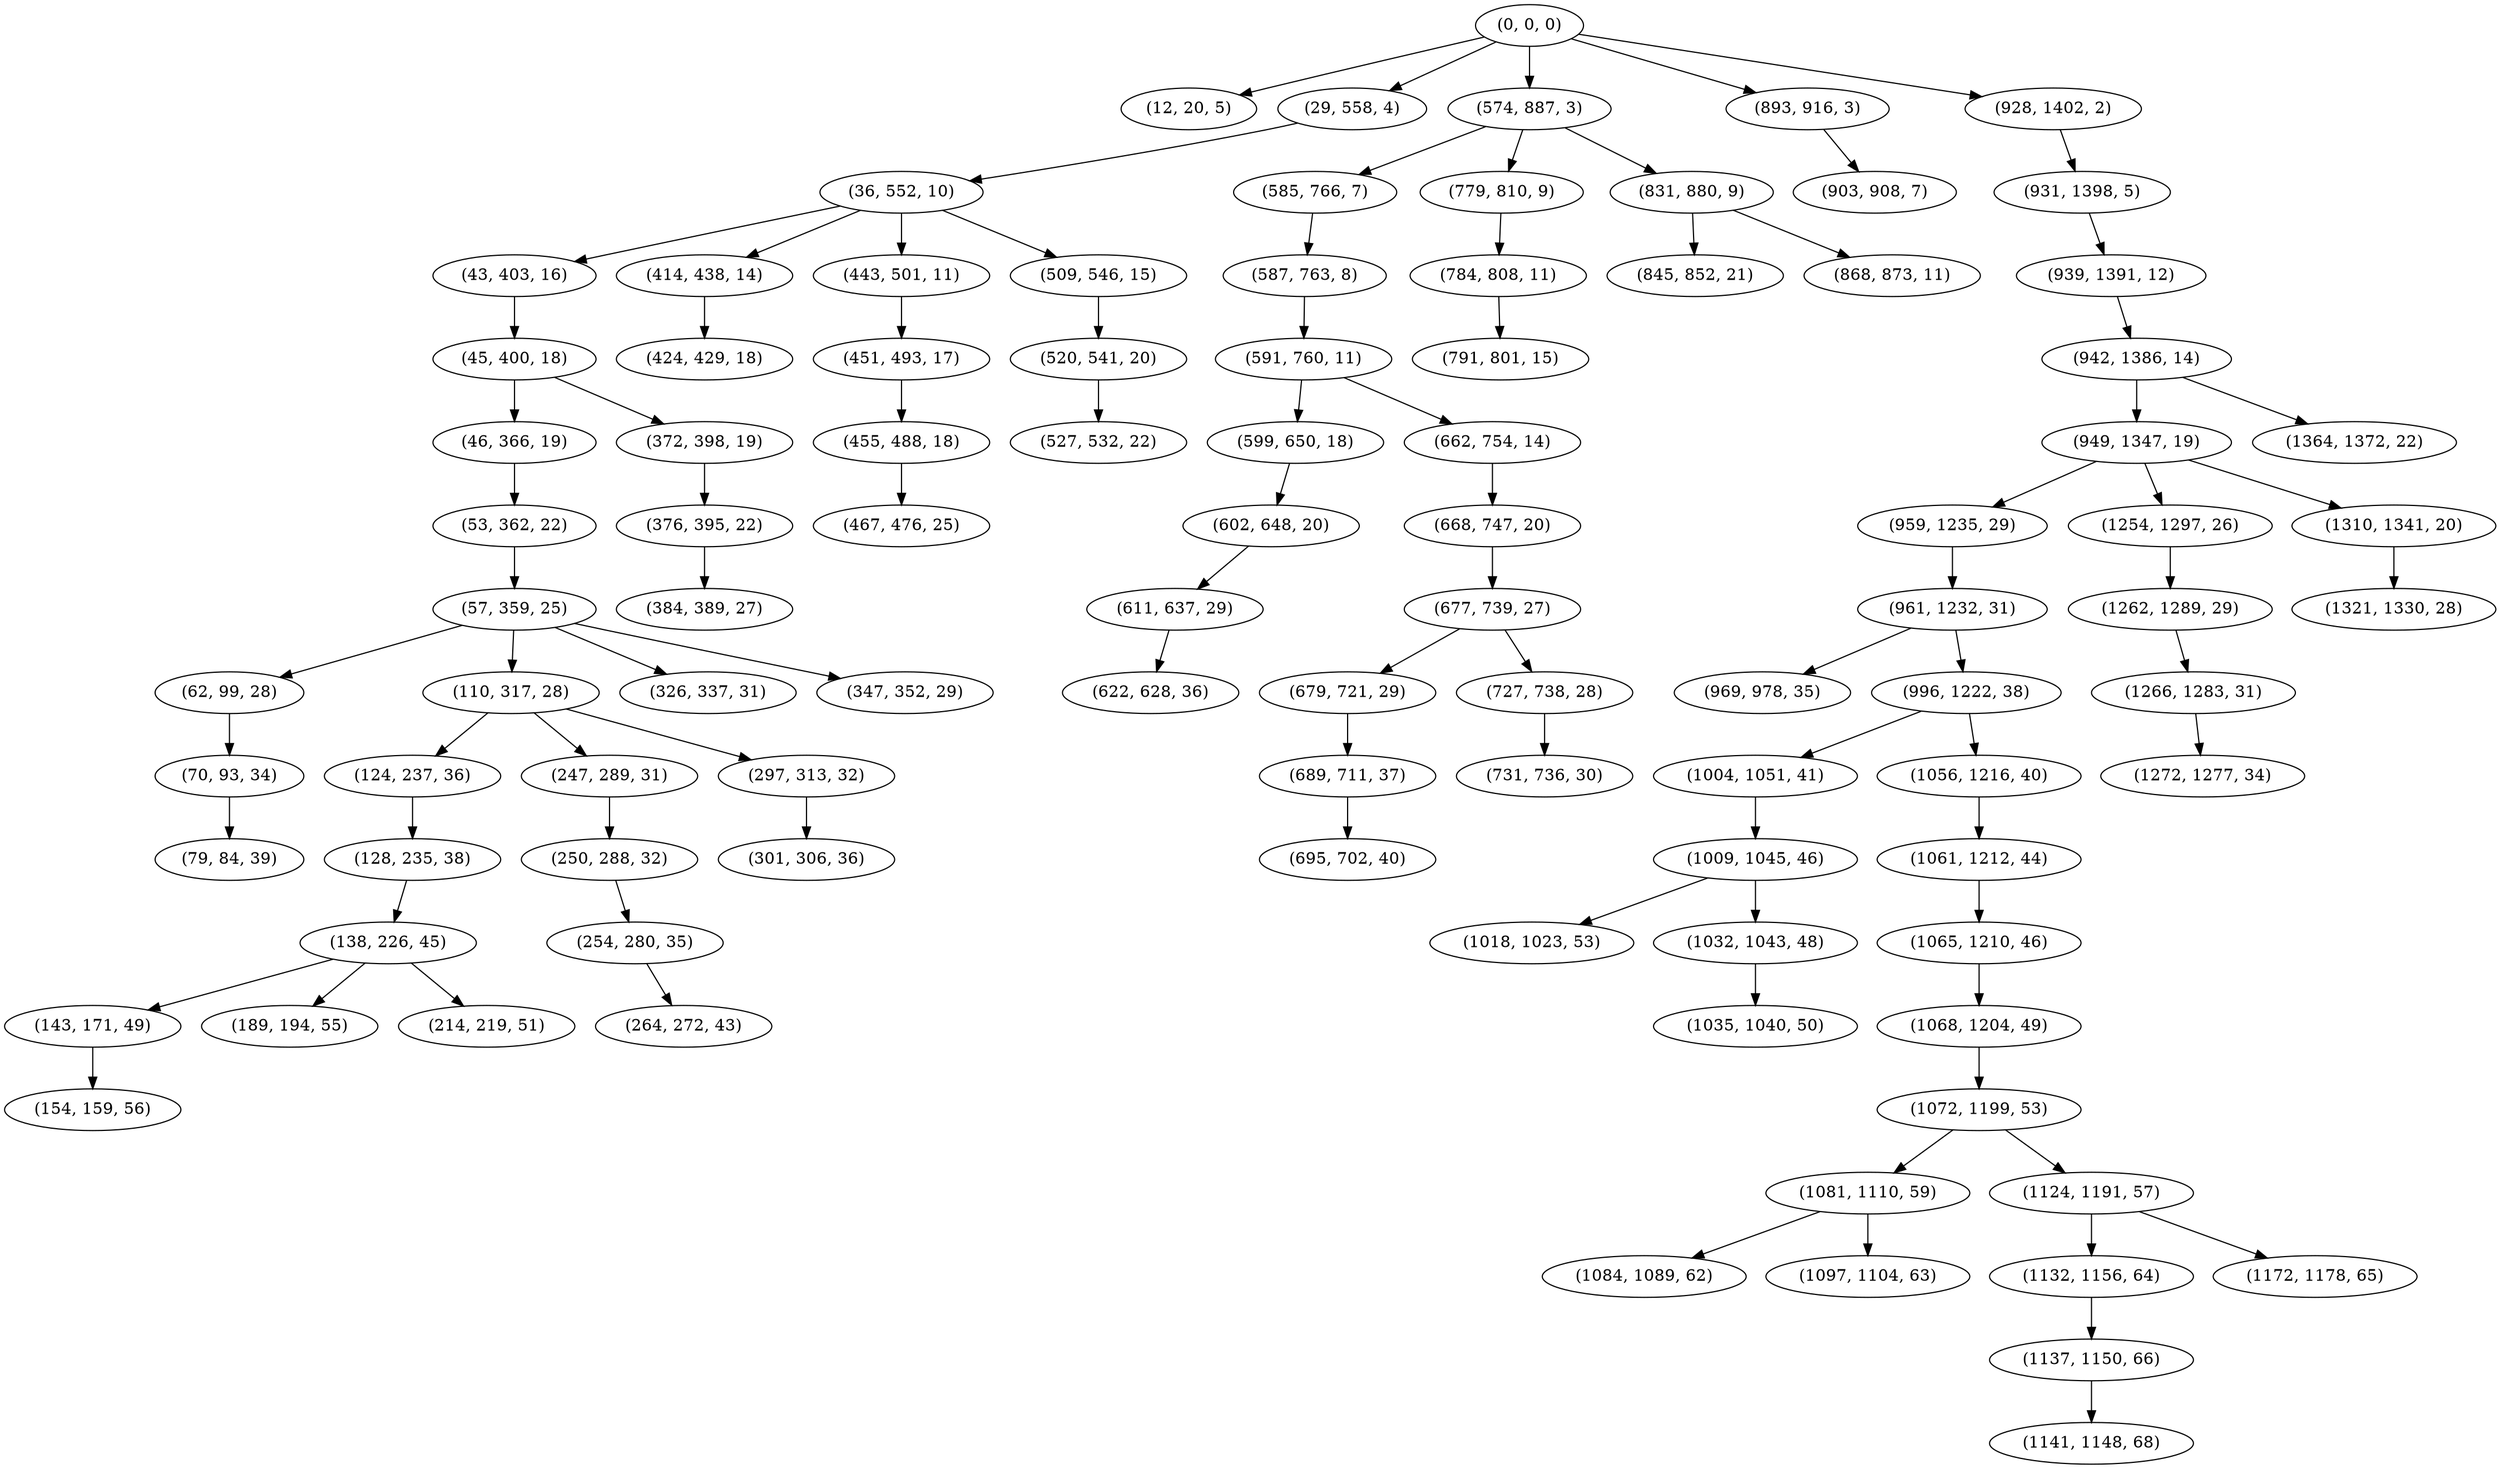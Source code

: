 digraph tree {
    "(0, 0, 0)";
    "(12, 20, 5)";
    "(29, 558, 4)";
    "(36, 552, 10)";
    "(43, 403, 16)";
    "(45, 400, 18)";
    "(46, 366, 19)";
    "(53, 362, 22)";
    "(57, 359, 25)";
    "(62, 99, 28)";
    "(70, 93, 34)";
    "(79, 84, 39)";
    "(110, 317, 28)";
    "(124, 237, 36)";
    "(128, 235, 38)";
    "(138, 226, 45)";
    "(143, 171, 49)";
    "(154, 159, 56)";
    "(189, 194, 55)";
    "(214, 219, 51)";
    "(247, 289, 31)";
    "(250, 288, 32)";
    "(254, 280, 35)";
    "(264, 272, 43)";
    "(297, 313, 32)";
    "(301, 306, 36)";
    "(326, 337, 31)";
    "(347, 352, 29)";
    "(372, 398, 19)";
    "(376, 395, 22)";
    "(384, 389, 27)";
    "(414, 438, 14)";
    "(424, 429, 18)";
    "(443, 501, 11)";
    "(451, 493, 17)";
    "(455, 488, 18)";
    "(467, 476, 25)";
    "(509, 546, 15)";
    "(520, 541, 20)";
    "(527, 532, 22)";
    "(574, 887, 3)";
    "(585, 766, 7)";
    "(587, 763, 8)";
    "(591, 760, 11)";
    "(599, 650, 18)";
    "(602, 648, 20)";
    "(611, 637, 29)";
    "(622, 628, 36)";
    "(662, 754, 14)";
    "(668, 747, 20)";
    "(677, 739, 27)";
    "(679, 721, 29)";
    "(689, 711, 37)";
    "(695, 702, 40)";
    "(727, 738, 28)";
    "(731, 736, 30)";
    "(779, 810, 9)";
    "(784, 808, 11)";
    "(791, 801, 15)";
    "(831, 880, 9)";
    "(845, 852, 21)";
    "(868, 873, 11)";
    "(893, 916, 3)";
    "(903, 908, 7)";
    "(928, 1402, 2)";
    "(931, 1398, 5)";
    "(939, 1391, 12)";
    "(942, 1386, 14)";
    "(949, 1347, 19)";
    "(959, 1235, 29)";
    "(961, 1232, 31)";
    "(969, 978, 35)";
    "(996, 1222, 38)";
    "(1004, 1051, 41)";
    "(1009, 1045, 46)";
    "(1018, 1023, 53)";
    "(1032, 1043, 48)";
    "(1035, 1040, 50)";
    "(1056, 1216, 40)";
    "(1061, 1212, 44)";
    "(1065, 1210, 46)";
    "(1068, 1204, 49)";
    "(1072, 1199, 53)";
    "(1081, 1110, 59)";
    "(1084, 1089, 62)";
    "(1097, 1104, 63)";
    "(1124, 1191, 57)";
    "(1132, 1156, 64)";
    "(1137, 1150, 66)";
    "(1141, 1148, 68)";
    "(1172, 1178, 65)";
    "(1254, 1297, 26)";
    "(1262, 1289, 29)";
    "(1266, 1283, 31)";
    "(1272, 1277, 34)";
    "(1310, 1341, 20)";
    "(1321, 1330, 28)";
    "(1364, 1372, 22)";
    "(0, 0, 0)" -> "(12, 20, 5)";
    "(0, 0, 0)" -> "(29, 558, 4)";
    "(0, 0, 0)" -> "(574, 887, 3)";
    "(0, 0, 0)" -> "(893, 916, 3)";
    "(0, 0, 0)" -> "(928, 1402, 2)";
    "(29, 558, 4)" -> "(36, 552, 10)";
    "(36, 552, 10)" -> "(43, 403, 16)";
    "(36, 552, 10)" -> "(414, 438, 14)";
    "(36, 552, 10)" -> "(443, 501, 11)";
    "(36, 552, 10)" -> "(509, 546, 15)";
    "(43, 403, 16)" -> "(45, 400, 18)";
    "(45, 400, 18)" -> "(46, 366, 19)";
    "(45, 400, 18)" -> "(372, 398, 19)";
    "(46, 366, 19)" -> "(53, 362, 22)";
    "(53, 362, 22)" -> "(57, 359, 25)";
    "(57, 359, 25)" -> "(62, 99, 28)";
    "(57, 359, 25)" -> "(110, 317, 28)";
    "(57, 359, 25)" -> "(326, 337, 31)";
    "(57, 359, 25)" -> "(347, 352, 29)";
    "(62, 99, 28)" -> "(70, 93, 34)";
    "(70, 93, 34)" -> "(79, 84, 39)";
    "(110, 317, 28)" -> "(124, 237, 36)";
    "(110, 317, 28)" -> "(247, 289, 31)";
    "(110, 317, 28)" -> "(297, 313, 32)";
    "(124, 237, 36)" -> "(128, 235, 38)";
    "(128, 235, 38)" -> "(138, 226, 45)";
    "(138, 226, 45)" -> "(143, 171, 49)";
    "(138, 226, 45)" -> "(189, 194, 55)";
    "(138, 226, 45)" -> "(214, 219, 51)";
    "(143, 171, 49)" -> "(154, 159, 56)";
    "(247, 289, 31)" -> "(250, 288, 32)";
    "(250, 288, 32)" -> "(254, 280, 35)";
    "(254, 280, 35)" -> "(264, 272, 43)";
    "(297, 313, 32)" -> "(301, 306, 36)";
    "(372, 398, 19)" -> "(376, 395, 22)";
    "(376, 395, 22)" -> "(384, 389, 27)";
    "(414, 438, 14)" -> "(424, 429, 18)";
    "(443, 501, 11)" -> "(451, 493, 17)";
    "(451, 493, 17)" -> "(455, 488, 18)";
    "(455, 488, 18)" -> "(467, 476, 25)";
    "(509, 546, 15)" -> "(520, 541, 20)";
    "(520, 541, 20)" -> "(527, 532, 22)";
    "(574, 887, 3)" -> "(585, 766, 7)";
    "(574, 887, 3)" -> "(779, 810, 9)";
    "(574, 887, 3)" -> "(831, 880, 9)";
    "(585, 766, 7)" -> "(587, 763, 8)";
    "(587, 763, 8)" -> "(591, 760, 11)";
    "(591, 760, 11)" -> "(599, 650, 18)";
    "(591, 760, 11)" -> "(662, 754, 14)";
    "(599, 650, 18)" -> "(602, 648, 20)";
    "(602, 648, 20)" -> "(611, 637, 29)";
    "(611, 637, 29)" -> "(622, 628, 36)";
    "(662, 754, 14)" -> "(668, 747, 20)";
    "(668, 747, 20)" -> "(677, 739, 27)";
    "(677, 739, 27)" -> "(679, 721, 29)";
    "(677, 739, 27)" -> "(727, 738, 28)";
    "(679, 721, 29)" -> "(689, 711, 37)";
    "(689, 711, 37)" -> "(695, 702, 40)";
    "(727, 738, 28)" -> "(731, 736, 30)";
    "(779, 810, 9)" -> "(784, 808, 11)";
    "(784, 808, 11)" -> "(791, 801, 15)";
    "(831, 880, 9)" -> "(845, 852, 21)";
    "(831, 880, 9)" -> "(868, 873, 11)";
    "(893, 916, 3)" -> "(903, 908, 7)";
    "(928, 1402, 2)" -> "(931, 1398, 5)";
    "(931, 1398, 5)" -> "(939, 1391, 12)";
    "(939, 1391, 12)" -> "(942, 1386, 14)";
    "(942, 1386, 14)" -> "(949, 1347, 19)";
    "(942, 1386, 14)" -> "(1364, 1372, 22)";
    "(949, 1347, 19)" -> "(959, 1235, 29)";
    "(949, 1347, 19)" -> "(1254, 1297, 26)";
    "(949, 1347, 19)" -> "(1310, 1341, 20)";
    "(959, 1235, 29)" -> "(961, 1232, 31)";
    "(961, 1232, 31)" -> "(969, 978, 35)";
    "(961, 1232, 31)" -> "(996, 1222, 38)";
    "(996, 1222, 38)" -> "(1004, 1051, 41)";
    "(996, 1222, 38)" -> "(1056, 1216, 40)";
    "(1004, 1051, 41)" -> "(1009, 1045, 46)";
    "(1009, 1045, 46)" -> "(1018, 1023, 53)";
    "(1009, 1045, 46)" -> "(1032, 1043, 48)";
    "(1032, 1043, 48)" -> "(1035, 1040, 50)";
    "(1056, 1216, 40)" -> "(1061, 1212, 44)";
    "(1061, 1212, 44)" -> "(1065, 1210, 46)";
    "(1065, 1210, 46)" -> "(1068, 1204, 49)";
    "(1068, 1204, 49)" -> "(1072, 1199, 53)";
    "(1072, 1199, 53)" -> "(1081, 1110, 59)";
    "(1072, 1199, 53)" -> "(1124, 1191, 57)";
    "(1081, 1110, 59)" -> "(1084, 1089, 62)";
    "(1081, 1110, 59)" -> "(1097, 1104, 63)";
    "(1124, 1191, 57)" -> "(1132, 1156, 64)";
    "(1124, 1191, 57)" -> "(1172, 1178, 65)";
    "(1132, 1156, 64)" -> "(1137, 1150, 66)";
    "(1137, 1150, 66)" -> "(1141, 1148, 68)";
    "(1254, 1297, 26)" -> "(1262, 1289, 29)";
    "(1262, 1289, 29)" -> "(1266, 1283, 31)";
    "(1266, 1283, 31)" -> "(1272, 1277, 34)";
    "(1310, 1341, 20)" -> "(1321, 1330, 28)";
}
